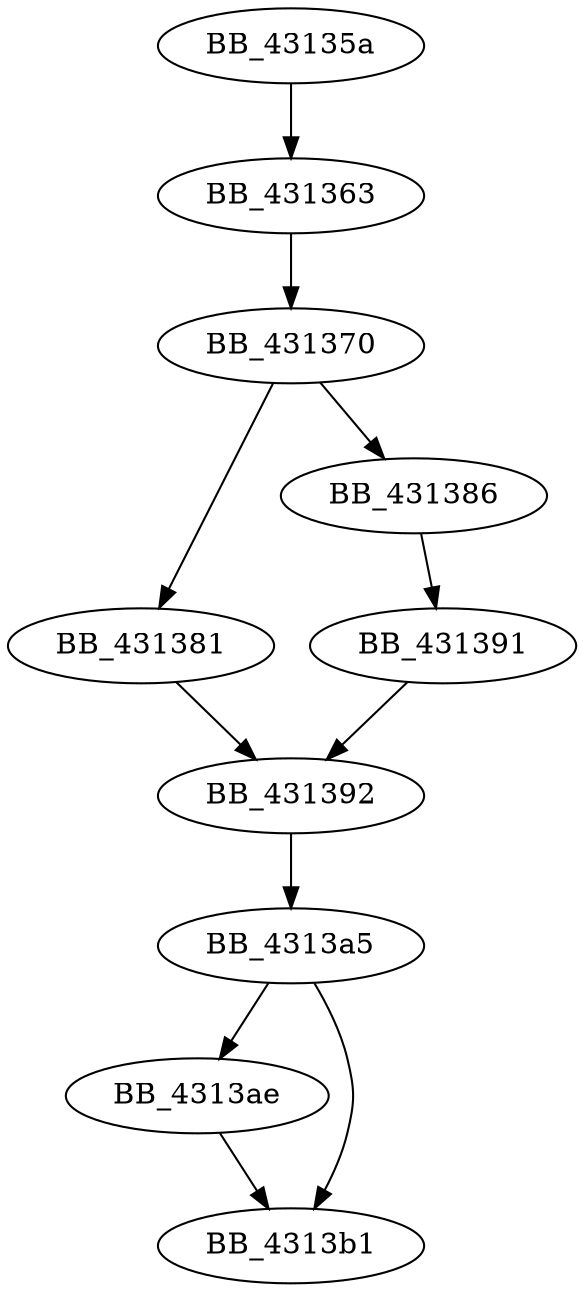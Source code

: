 DiGraph _GetLcidFromLanguage{
BB_43135a->BB_431363
BB_431363->BB_431370
BB_431370->BB_431381
BB_431370->BB_431386
BB_431381->BB_431392
BB_431386->BB_431391
BB_431391->BB_431392
BB_431392->BB_4313a5
BB_4313a5->BB_4313ae
BB_4313a5->BB_4313b1
BB_4313ae->BB_4313b1
}
